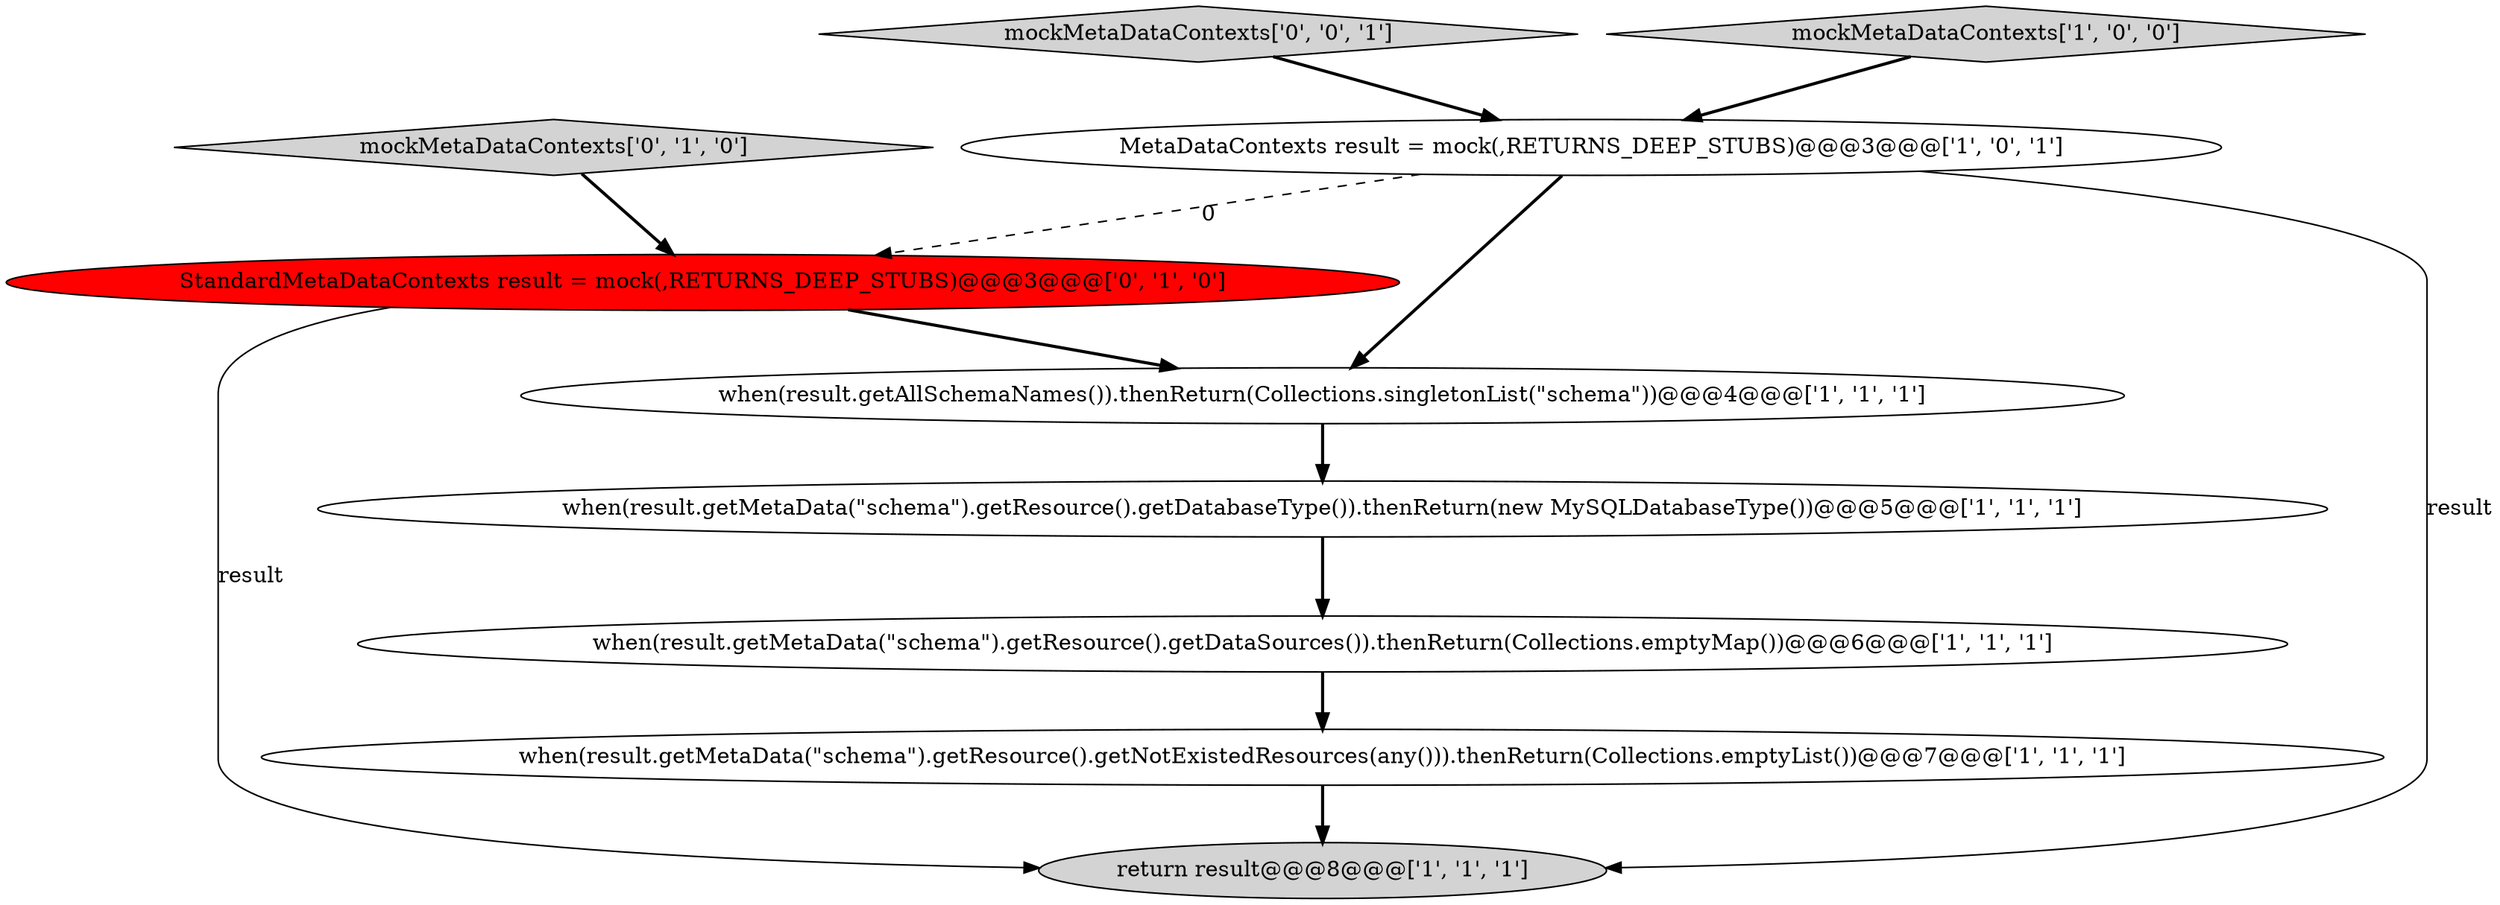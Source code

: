 digraph {
7 [style = filled, label = "mockMetaDataContexts['0', '1', '0']", fillcolor = lightgray, shape = diamond image = "AAA0AAABBB2BBB"];
8 [style = filled, label = "StandardMetaDataContexts result = mock(,RETURNS_DEEP_STUBS)@@@3@@@['0', '1', '0']", fillcolor = red, shape = ellipse image = "AAA1AAABBB2BBB"];
9 [style = filled, label = "mockMetaDataContexts['0', '0', '1']", fillcolor = lightgray, shape = diamond image = "AAA0AAABBB3BBB"];
1 [style = filled, label = "when(result.getMetaData(\"schema\").getResource().getDatabaseType()).thenReturn(new MySQLDatabaseType())@@@5@@@['1', '1', '1']", fillcolor = white, shape = ellipse image = "AAA0AAABBB1BBB"];
6 [style = filled, label = "mockMetaDataContexts['1', '0', '0']", fillcolor = lightgray, shape = diamond image = "AAA0AAABBB1BBB"];
5 [style = filled, label = "when(result.getAllSchemaNames()).thenReturn(Collections.singletonList(\"schema\"))@@@4@@@['1', '1', '1']", fillcolor = white, shape = ellipse image = "AAA0AAABBB1BBB"];
4 [style = filled, label = "return result@@@8@@@['1', '1', '1']", fillcolor = lightgray, shape = ellipse image = "AAA0AAABBB1BBB"];
0 [style = filled, label = "MetaDataContexts result = mock(,RETURNS_DEEP_STUBS)@@@3@@@['1', '0', '1']", fillcolor = white, shape = ellipse image = "AAA0AAABBB1BBB"];
2 [style = filled, label = "when(result.getMetaData(\"schema\").getResource().getNotExistedResources(any())).thenReturn(Collections.emptyList())@@@7@@@['1', '1', '1']", fillcolor = white, shape = ellipse image = "AAA0AAABBB1BBB"];
3 [style = filled, label = "when(result.getMetaData(\"schema\").getResource().getDataSources()).thenReturn(Collections.emptyMap())@@@6@@@['1', '1', '1']", fillcolor = white, shape = ellipse image = "AAA0AAABBB1BBB"];
1->3 [style = bold, label=""];
0->8 [style = dashed, label="0"];
5->1 [style = bold, label=""];
8->4 [style = solid, label="result"];
0->4 [style = solid, label="result"];
6->0 [style = bold, label=""];
9->0 [style = bold, label=""];
3->2 [style = bold, label=""];
8->5 [style = bold, label=""];
7->8 [style = bold, label=""];
2->4 [style = bold, label=""];
0->5 [style = bold, label=""];
}
